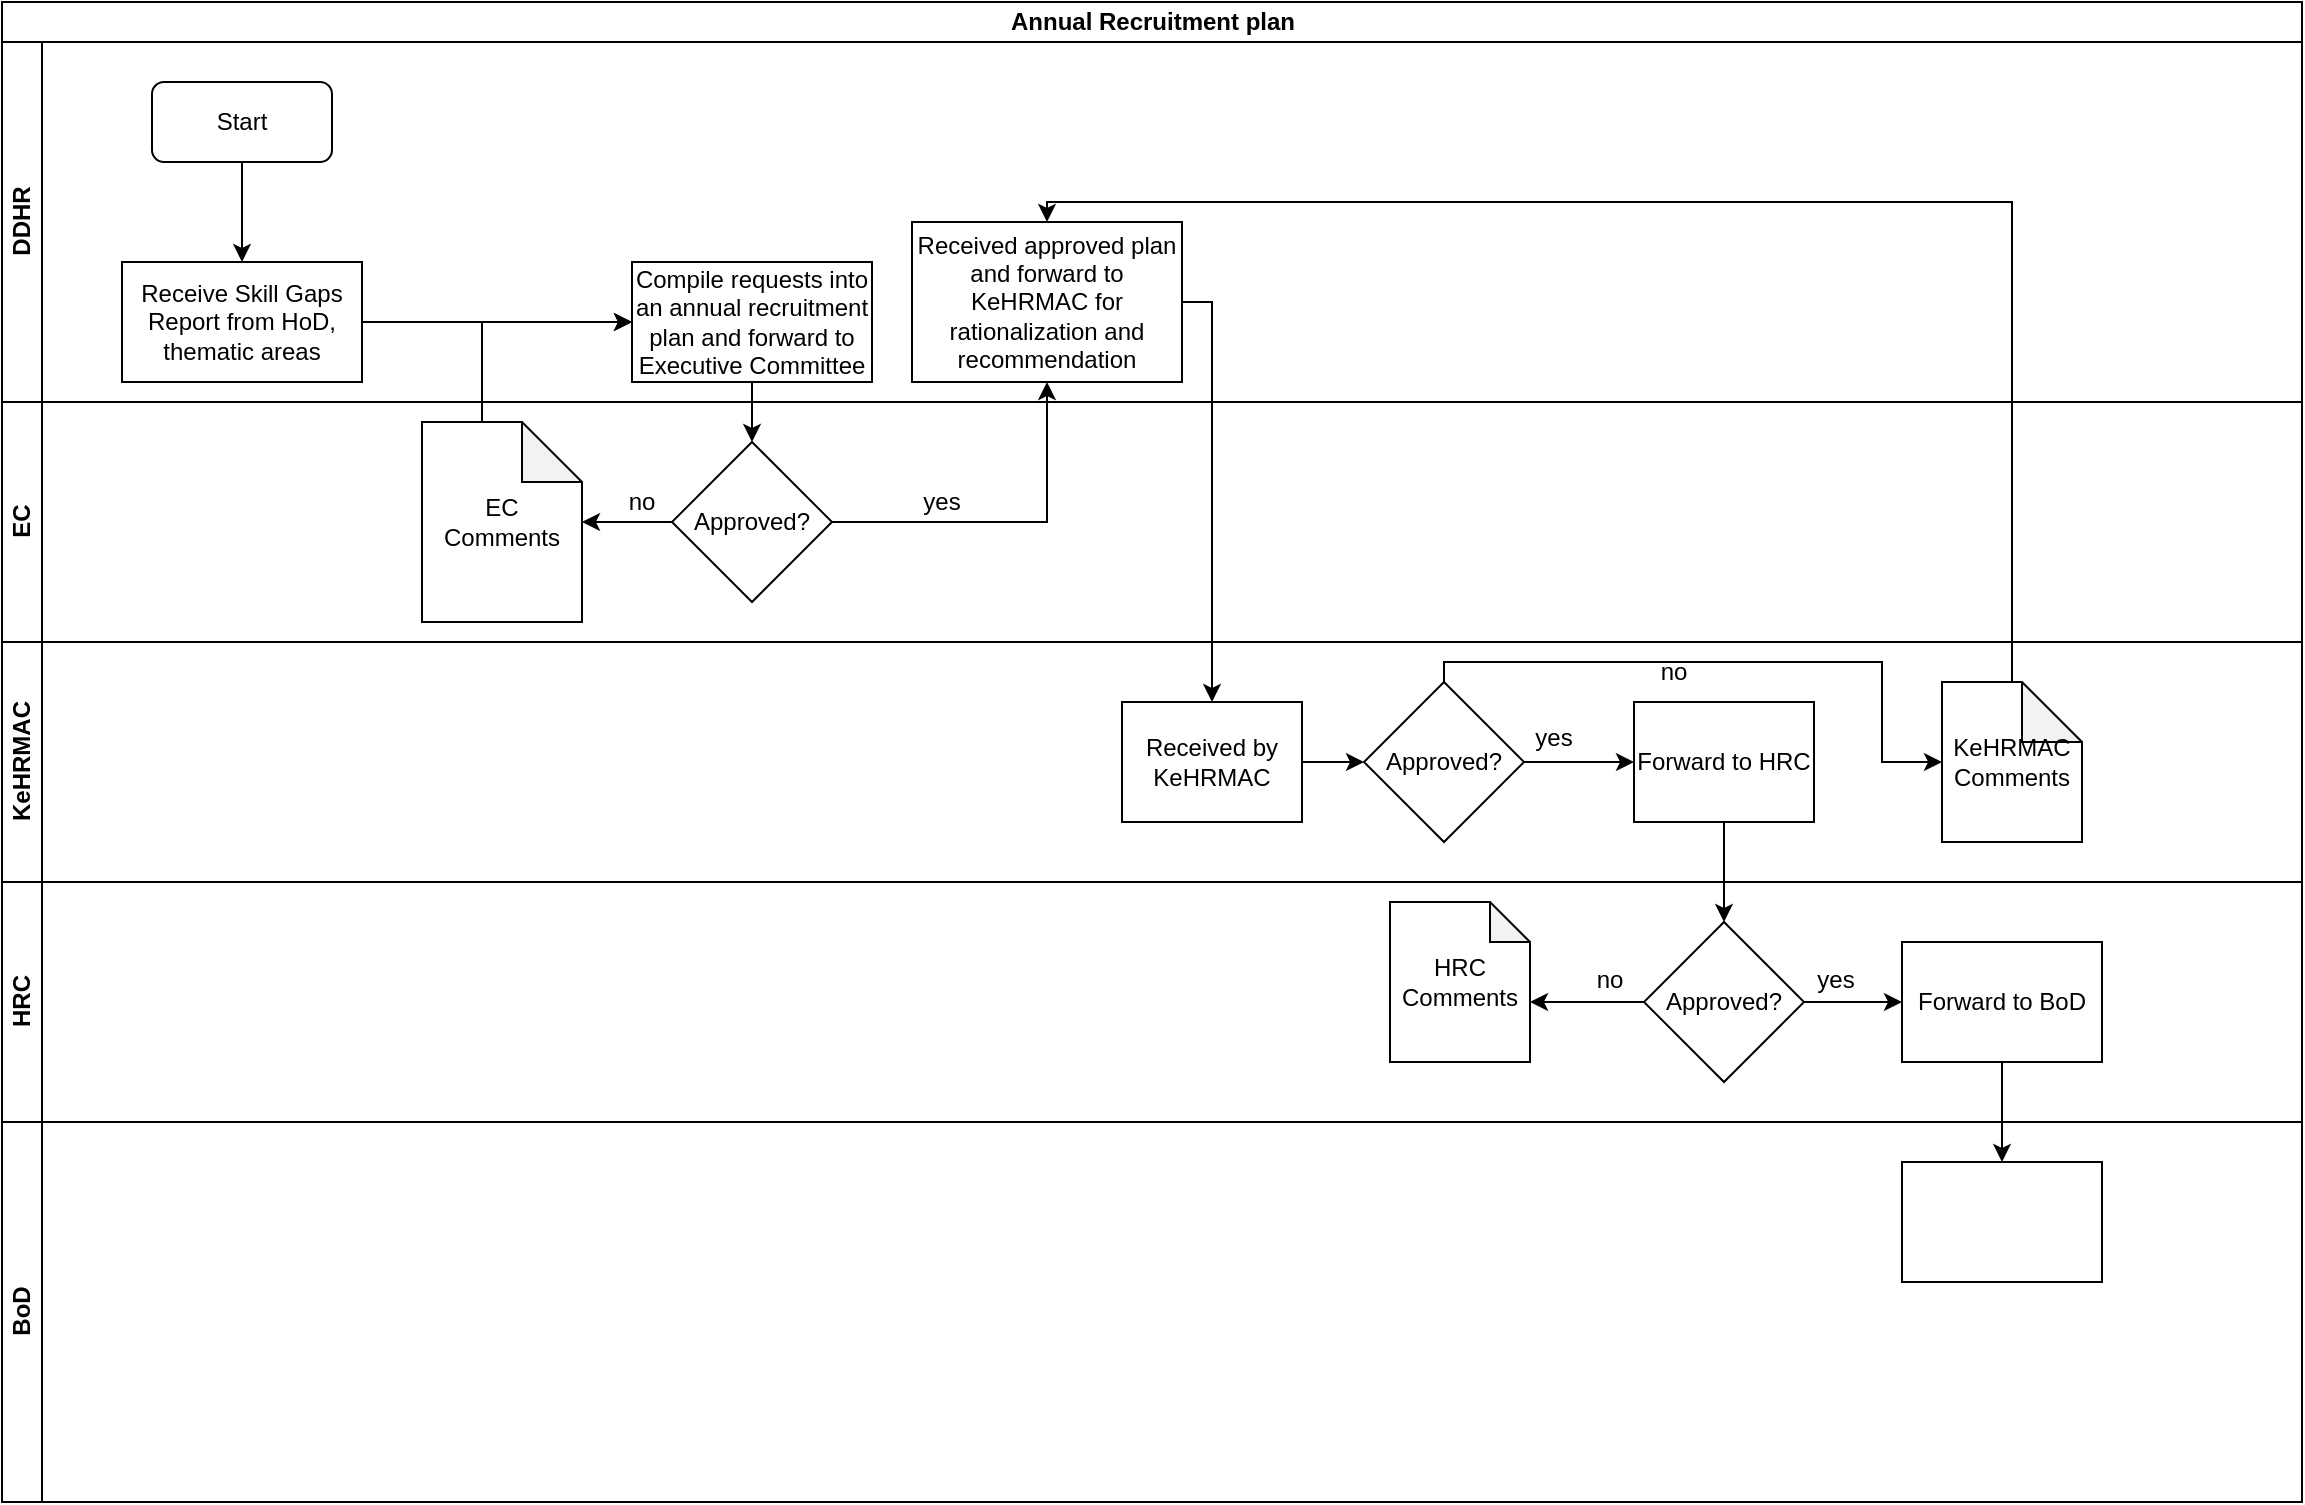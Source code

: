 <mxfile version="13.10.4" type="github">
  <diagram id="rh0mucq8AUeVXR-K46Hd" name="Page-1">
    <mxGraphModel dx="1038" dy="547" grid="1" gridSize="10" guides="1" tooltips="1" connect="1" arrows="1" fold="1" page="1" pageScale="1" pageWidth="1169" pageHeight="827" math="0" shadow="0">
      <root>
        <mxCell id="0" />
        <mxCell id="1" parent="0" />
        <mxCell id="z-MluRmv4vpyXfdSz0gX-1" value="Annual Recruitment plan" style="swimlane;html=1;childLayout=stackLayout;resizeParent=1;resizeParentMax=0;horizontal=1;startSize=20;horizontalStack=0;" vertex="1" parent="1">
          <mxGeometry x="10" y="10" width="1150" height="750" as="geometry" />
        </mxCell>
        <mxCell id="z-MluRmv4vpyXfdSz0gX-2" value="DDHR" style="swimlane;html=1;startSize=20;horizontal=0;" vertex="1" parent="z-MluRmv4vpyXfdSz0gX-1">
          <mxGeometry y="20" width="1150" height="180" as="geometry" />
        </mxCell>
        <mxCell id="z-MluRmv4vpyXfdSz0gX-7" value="Start" style="rounded=1;whiteSpace=wrap;html=1;" vertex="1" parent="z-MluRmv4vpyXfdSz0gX-2">
          <mxGeometry x="75" y="20" width="90" height="40" as="geometry" />
        </mxCell>
        <mxCell id="z-MluRmv4vpyXfdSz0gX-8" value="Receive Skill Gaps Report from HoD, thematic areas" style="rounded=0;whiteSpace=wrap;html=1;" vertex="1" parent="z-MluRmv4vpyXfdSz0gX-2">
          <mxGeometry x="60" y="110" width="120" height="60" as="geometry" />
        </mxCell>
        <mxCell id="z-MluRmv4vpyXfdSz0gX-10" value="" style="edgeStyle=orthogonalEdgeStyle;rounded=0;orthogonalLoop=1;jettySize=auto;html=1;entryX=0.5;entryY=0;entryDx=0;entryDy=0;" edge="1" parent="z-MluRmv4vpyXfdSz0gX-2" source="z-MluRmv4vpyXfdSz0gX-7" target="z-MluRmv4vpyXfdSz0gX-8">
          <mxGeometry relative="1" as="geometry">
            <mxPoint x="120" y="130" as="targetPoint" />
          </mxGeometry>
        </mxCell>
        <mxCell id="z-MluRmv4vpyXfdSz0gX-21" value="Received approved plan and forward to KeHRMAC for rationalization and recommendation" style="whiteSpace=wrap;html=1;rounded=0;" vertex="1" parent="z-MluRmv4vpyXfdSz0gX-2">
          <mxGeometry x="455" y="90" width="135" height="80" as="geometry" />
        </mxCell>
        <mxCell id="z-MluRmv4vpyXfdSz0gX-3" value="EC" style="swimlane;html=1;startSize=20;horizontal=0;" vertex="1" parent="z-MluRmv4vpyXfdSz0gX-1">
          <mxGeometry y="200" width="1150" height="120" as="geometry" />
        </mxCell>
        <mxCell id="z-MluRmv4vpyXfdSz0gX-13" value="Approved?" style="rhombus;whiteSpace=wrap;html=1;rounded=0;" vertex="1" parent="z-MluRmv4vpyXfdSz0gX-3">
          <mxGeometry x="335" y="20" width="80" height="80" as="geometry" />
        </mxCell>
        <mxCell id="z-MluRmv4vpyXfdSz0gX-17" value="EC Comments" style="shape=note;whiteSpace=wrap;html=1;backgroundOutline=1;darkOpacity=0.05;" vertex="1" parent="z-MluRmv4vpyXfdSz0gX-3">
          <mxGeometry x="210" y="10" width="80" height="100" as="geometry" />
        </mxCell>
        <mxCell id="z-MluRmv4vpyXfdSz0gX-16" value="" style="edgeStyle=orthogonalEdgeStyle;rounded=0;orthogonalLoop=1;jettySize=auto;html=1;" edge="1" parent="z-MluRmv4vpyXfdSz0gX-3" source="z-MluRmv4vpyXfdSz0gX-13" target="z-MluRmv4vpyXfdSz0gX-17">
          <mxGeometry relative="1" as="geometry">
            <mxPoint x="275" y="60" as="targetPoint" />
          </mxGeometry>
        </mxCell>
        <mxCell id="z-MluRmv4vpyXfdSz0gX-20" value="no" style="text;html=1;strokeColor=none;fillColor=none;align=center;verticalAlign=middle;whiteSpace=wrap;rounded=0;" vertex="1" parent="z-MluRmv4vpyXfdSz0gX-3">
          <mxGeometry x="300" y="40" width="40" height="20" as="geometry" />
        </mxCell>
        <mxCell id="z-MluRmv4vpyXfdSz0gX-23" value="yes" style="text;html=1;strokeColor=none;fillColor=none;align=center;verticalAlign=middle;whiteSpace=wrap;rounded=0;" vertex="1" parent="z-MluRmv4vpyXfdSz0gX-3">
          <mxGeometry x="450" y="40" width="40" height="20" as="geometry" />
        </mxCell>
        <mxCell id="z-MluRmv4vpyXfdSz0gX-4" value="KeHRMAC" style="swimlane;html=1;startSize=20;horizontal=0;" vertex="1" parent="z-MluRmv4vpyXfdSz0gX-1">
          <mxGeometry y="320" width="1150" height="120" as="geometry" />
        </mxCell>
        <mxCell id="z-MluRmv4vpyXfdSz0gX-29" value="yes" style="text;html=1;strokeColor=none;fillColor=none;align=center;verticalAlign=middle;whiteSpace=wrap;rounded=0;" vertex="1" parent="z-MluRmv4vpyXfdSz0gX-4">
          <mxGeometry x="756" y="38" width="40" height="20" as="geometry" />
        </mxCell>
        <mxCell id="z-MluRmv4vpyXfdSz0gX-31" value="KeHRMAC Comments" style="shape=note;whiteSpace=wrap;html=1;backgroundOutline=1;darkOpacity=0.05;" vertex="1" parent="z-MluRmv4vpyXfdSz0gX-4">
          <mxGeometry x="970" y="20" width="70" height="80" as="geometry" />
        </mxCell>
        <mxCell id="z-MluRmv4vpyXfdSz0gX-35" value="" style="edgeStyle=orthogonalEdgeStyle;rounded=0;orthogonalLoop=1;jettySize=auto;html=1;entryX=0;entryY=0.5;entryDx=0;entryDy=0;entryPerimeter=0;exitX=0.5;exitY=0;exitDx=0;exitDy=0;" edge="1" parent="z-MluRmv4vpyXfdSz0gX-4" source="z-MluRmv4vpyXfdSz0gX-46" target="z-MluRmv4vpyXfdSz0gX-31">
          <mxGeometry relative="1" as="geometry">
            <mxPoint x="576" y="60" as="sourcePoint" />
            <mxPoint x="496" y="60" as="targetPoint" />
            <Array as="points">
              <mxPoint x="721" y="10" />
              <mxPoint x="940" y="10" />
              <mxPoint x="940" y="60" />
            </Array>
          </mxGeometry>
        </mxCell>
        <mxCell id="z-MluRmv4vpyXfdSz0gX-46" value="Approved?" style="rhombus;whiteSpace=wrap;html=1;" vertex="1" parent="z-MluRmv4vpyXfdSz0gX-4">
          <mxGeometry x="681" y="20" width="80" height="80" as="geometry" />
        </mxCell>
        <mxCell id="z-MluRmv4vpyXfdSz0gX-47" value="Received by KeHRMAC" style="whiteSpace=wrap;html=1;" vertex="1" parent="z-MluRmv4vpyXfdSz0gX-4">
          <mxGeometry x="560" y="30" width="90" height="60" as="geometry" />
        </mxCell>
        <mxCell id="z-MluRmv4vpyXfdSz0gX-36" value="no" style="text;html=1;strokeColor=none;fillColor=none;align=center;verticalAlign=middle;whiteSpace=wrap;rounded=0;" vertex="1" parent="z-MluRmv4vpyXfdSz0gX-4">
          <mxGeometry x="816" y="5" width="40" height="20" as="geometry" />
        </mxCell>
        <mxCell id="z-MluRmv4vpyXfdSz0gX-51" value="" style="edgeStyle=orthogonalEdgeStyle;rounded=0;orthogonalLoop=1;jettySize=auto;html=1;entryX=0;entryY=0.5;entryDx=0;entryDy=0;" edge="1" parent="z-MluRmv4vpyXfdSz0gX-4" source="z-MluRmv4vpyXfdSz0gX-47" target="z-MluRmv4vpyXfdSz0gX-46">
          <mxGeometry relative="1" as="geometry">
            <mxPoint x="605" y="154" as="targetPoint" />
          </mxGeometry>
        </mxCell>
        <mxCell id="z-MluRmv4vpyXfdSz0gX-5" value="HRC" style="swimlane;html=1;startSize=20;horizontal=0;" vertex="1" parent="z-MluRmv4vpyXfdSz0gX-1">
          <mxGeometry y="440" width="1150" height="120" as="geometry" />
        </mxCell>
        <mxCell id="z-MluRmv4vpyXfdSz0gX-37" value="Approved?" style="rhombus;whiteSpace=wrap;html=1;" vertex="1" parent="z-MluRmv4vpyXfdSz0gX-5">
          <mxGeometry x="821" y="20" width="80" height="80" as="geometry" />
        </mxCell>
        <mxCell id="z-MluRmv4vpyXfdSz0gX-41" value="HRC Comments" style="shape=note;whiteSpace=wrap;html=1;backgroundOutline=1;darkOpacity=0.05;size=20;" vertex="1" parent="z-MluRmv4vpyXfdSz0gX-5">
          <mxGeometry x="694" y="10" width="70" height="80" as="geometry" />
        </mxCell>
        <mxCell id="z-MluRmv4vpyXfdSz0gX-40" value="" style="edgeStyle=orthogonalEdgeStyle;rounded=0;orthogonalLoop=1;jettySize=auto;html=1;entryX=0;entryY=0;entryDx=70;entryDy=50;entryPerimeter=0;" edge="1" parent="z-MluRmv4vpyXfdSz0gX-5" source="z-MluRmv4vpyXfdSz0gX-37" target="z-MluRmv4vpyXfdSz0gX-41">
          <mxGeometry relative="1" as="geometry">
            <mxPoint x="760" y="60" as="targetPoint" />
          </mxGeometry>
        </mxCell>
        <mxCell id="z-MluRmv4vpyXfdSz0gX-42" value="no" style="text;html=1;strokeColor=none;fillColor=none;align=center;verticalAlign=middle;whiteSpace=wrap;rounded=0;" vertex="1" parent="z-MluRmv4vpyXfdSz0gX-5">
          <mxGeometry x="784" y="39" width="40" height="20" as="geometry" />
        </mxCell>
        <mxCell id="z-MluRmv4vpyXfdSz0gX-6" value="BoD" style="swimlane;html=1;startSize=20;horizontal=0;" vertex="1" parent="z-MluRmv4vpyXfdSz0gX-1">
          <mxGeometry y="560" width="1150" height="190" as="geometry" />
        </mxCell>
        <mxCell id="z-MluRmv4vpyXfdSz0gX-52" value="" style="whiteSpace=wrap;html=1;" vertex="1" parent="z-MluRmv4vpyXfdSz0gX-6">
          <mxGeometry x="950" y="20" width="100" height="60" as="geometry" />
        </mxCell>
        <mxCell id="z-MluRmv4vpyXfdSz0gX-22" value="" style="edgeStyle=orthogonalEdgeStyle;rounded=0;orthogonalLoop=1;jettySize=auto;html=1;" edge="1" parent="z-MluRmv4vpyXfdSz0gX-1" source="z-MluRmv4vpyXfdSz0gX-13" target="z-MluRmv4vpyXfdSz0gX-21">
          <mxGeometry relative="1" as="geometry" />
        </mxCell>
        <mxCell id="z-MluRmv4vpyXfdSz0gX-33" value="" style="edgeStyle=orthogonalEdgeStyle;rounded=0;orthogonalLoop=1;jettySize=auto;html=1;entryX=0.5;entryY=0;entryDx=0;entryDy=0;exitX=0.5;exitY=0;exitDx=0;exitDy=0;exitPerimeter=0;" edge="1" parent="z-MluRmv4vpyXfdSz0gX-1" source="z-MluRmv4vpyXfdSz0gX-31" target="z-MluRmv4vpyXfdSz0gX-21">
          <mxGeometry relative="1" as="geometry">
            <mxPoint x="405" y="370" as="targetPoint" />
            <Array as="points">
              <mxPoint x="1005" y="100" />
              <mxPoint x="523" y="100" />
            </Array>
          </mxGeometry>
        </mxCell>
        <mxCell id="z-MluRmv4vpyXfdSz0gX-49" value="" style="edgeStyle=orthogonalEdgeStyle;rounded=0;orthogonalLoop=1;jettySize=auto;html=1;entryX=0.5;entryY=0;entryDx=0;entryDy=0;" edge="1" parent="z-MluRmv4vpyXfdSz0gX-1" source="z-MluRmv4vpyXfdSz0gX-21" target="z-MluRmv4vpyXfdSz0gX-47">
          <mxGeometry relative="1" as="geometry">
            <mxPoint x="677.5" y="150" as="targetPoint" />
            <Array as="points">
              <mxPoint x="605" y="150" />
            </Array>
          </mxGeometry>
        </mxCell>
        <mxCell id="z-MluRmv4vpyXfdSz0gX-14" value="" style="edgeStyle=orthogonalEdgeStyle;rounded=0;orthogonalLoop=1;jettySize=auto;html=1;" edge="1" parent="1" source="z-MluRmv4vpyXfdSz0gX-11" target="z-MluRmv4vpyXfdSz0gX-13">
          <mxGeometry relative="1" as="geometry" />
        </mxCell>
        <mxCell id="z-MluRmv4vpyXfdSz0gX-11" value="Compile requests into an annual recruitment plan and forward to Executive Committee" style="whiteSpace=wrap;html=1;rounded=0;" vertex="1" parent="1">
          <mxGeometry x="325" y="140" width="120" height="60" as="geometry" />
        </mxCell>
        <mxCell id="z-MluRmv4vpyXfdSz0gX-12" value="" style="edgeStyle=orthogonalEdgeStyle;rounded=0;orthogonalLoop=1;jettySize=auto;html=1;" edge="1" parent="1" source="z-MluRmv4vpyXfdSz0gX-8" target="z-MluRmv4vpyXfdSz0gX-11">
          <mxGeometry relative="1" as="geometry" />
        </mxCell>
        <mxCell id="z-MluRmv4vpyXfdSz0gX-19" value="" style="edgeStyle=orthogonalEdgeStyle;rounded=0;orthogonalLoop=1;jettySize=auto;html=1;entryX=0;entryY=0.5;entryDx=0;entryDy=0;" edge="1" parent="1" source="z-MluRmv4vpyXfdSz0gX-17" target="z-MluRmv4vpyXfdSz0gX-11">
          <mxGeometry relative="1" as="geometry">
            <mxPoint x="260" y="120" as="targetPoint" />
            <Array as="points">
              <mxPoint x="250" y="170" />
            </Array>
          </mxGeometry>
        </mxCell>
        <mxCell id="z-MluRmv4vpyXfdSz0gX-38" value="" style="edgeStyle=orthogonalEdgeStyle;rounded=0;orthogonalLoop=1;jettySize=auto;html=1;" edge="1" parent="1" source="z-MluRmv4vpyXfdSz0gX-27" target="z-MluRmv4vpyXfdSz0gX-37">
          <mxGeometry relative="1" as="geometry" />
        </mxCell>
        <mxCell id="z-MluRmv4vpyXfdSz0gX-27" value="Forward to HRC" style="whiteSpace=wrap;html=1;" vertex="1" parent="1">
          <mxGeometry x="826" y="360" width="90" height="60" as="geometry" />
        </mxCell>
        <mxCell id="z-MluRmv4vpyXfdSz0gX-28" value="" style="edgeStyle=orthogonalEdgeStyle;rounded=0;orthogonalLoop=1;jettySize=auto;html=1;exitX=1;exitY=0.5;exitDx=0;exitDy=0;" edge="1" parent="1" source="z-MluRmv4vpyXfdSz0gX-46" target="z-MluRmv4vpyXfdSz0gX-27">
          <mxGeometry relative="1" as="geometry">
            <mxPoint x="766" y="390" as="sourcePoint" />
          </mxGeometry>
        </mxCell>
        <mxCell id="z-MluRmv4vpyXfdSz0gX-53" value="" style="edgeStyle=orthogonalEdgeStyle;rounded=0;orthogonalLoop=1;jettySize=auto;html=1;" edge="1" parent="1" source="z-MluRmv4vpyXfdSz0gX-43" target="z-MluRmv4vpyXfdSz0gX-52">
          <mxGeometry relative="1" as="geometry" />
        </mxCell>
        <mxCell id="z-MluRmv4vpyXfdSz0gX-43" value="Forward to BoD" style="whiteSpace=wrap;html=1;" vertex="1" parent="1">
          <mxGeometry x="960" y="480" width="100" height="60" as="geometry" />
        </mxCell>
        <mxCell id="z-MluRmv4vpyXfdSz0gX-44" value="" style="edgeStyle=orthogonalEdgeStyle;rounded=0;orthogonalLoop=1;jettySize=auto;html=1;" edge="1" parent="1" source="z-MluRmv4vpyXfdSz0gX-37" target="z-MluRmv4vpyXfdSz0gX-43">
          <mxGeometry relative="1" as="geometry" />
        </mxCell>
        <mxCell id="z-MluRmv4vpyXfdSz0gX-45" value="yes" style="text;html=1;strokeColor=none;fillColor=none;align=center;verticalAlign=middle;whiteSpace=wrap;rounded=0;" vertex="1" parent="1">
          <mxGeometry x="907" y="489" width="40" height="20" as="geometry" />
        </mxCell>
      </root>
    </mxGraphModel>
  </diagram>
</mxfile>
